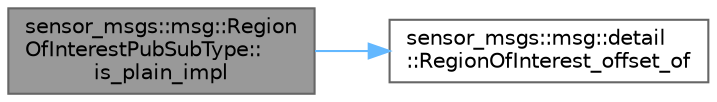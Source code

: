 digraph "sensor_msgs::msg::RegionOfInterestPubSubType::is_plain_impl"
{
 // INTERACTIVE_SVG=YES
 // LATEX_PDF_SIZE
  bgcolor="transparent";
  edge [fontname=Helvetica,fontsize=10,labelfontname=Helvetica,labelfontsize=10];
  node [fontname=Helvetica,fontsize=10,shape=box,height=0.2,width=0.4];
  rankdir="LR";
  Node1 [id="Node000001",label="sensor_msgs::msg::Region\lOfInterestPubSubType::\lis_plain_impl",height=0.2,width=0.4,color="gray40", fillcolor="grey60", style="filled", fontcolor="black",tooltip=" "];
  Node1 -> Node2 [id="edge1_Node000001_Node000002",color="steelblue1",style="solid",tooltip=" "];
  Node2 [id="Node000002",label="sensor_msgs::msg::detail\l::RegionOfInterest_offset_of",height=0.2,width=0.4,color="grey40", fillcolor="white", style="filled",URL="$d4/d5c/namespacesensor__msgs_1_1msg_1_1detail.html#a0e431e14beceae80b401d7d23c37cb27",tooltip=" "];
}
